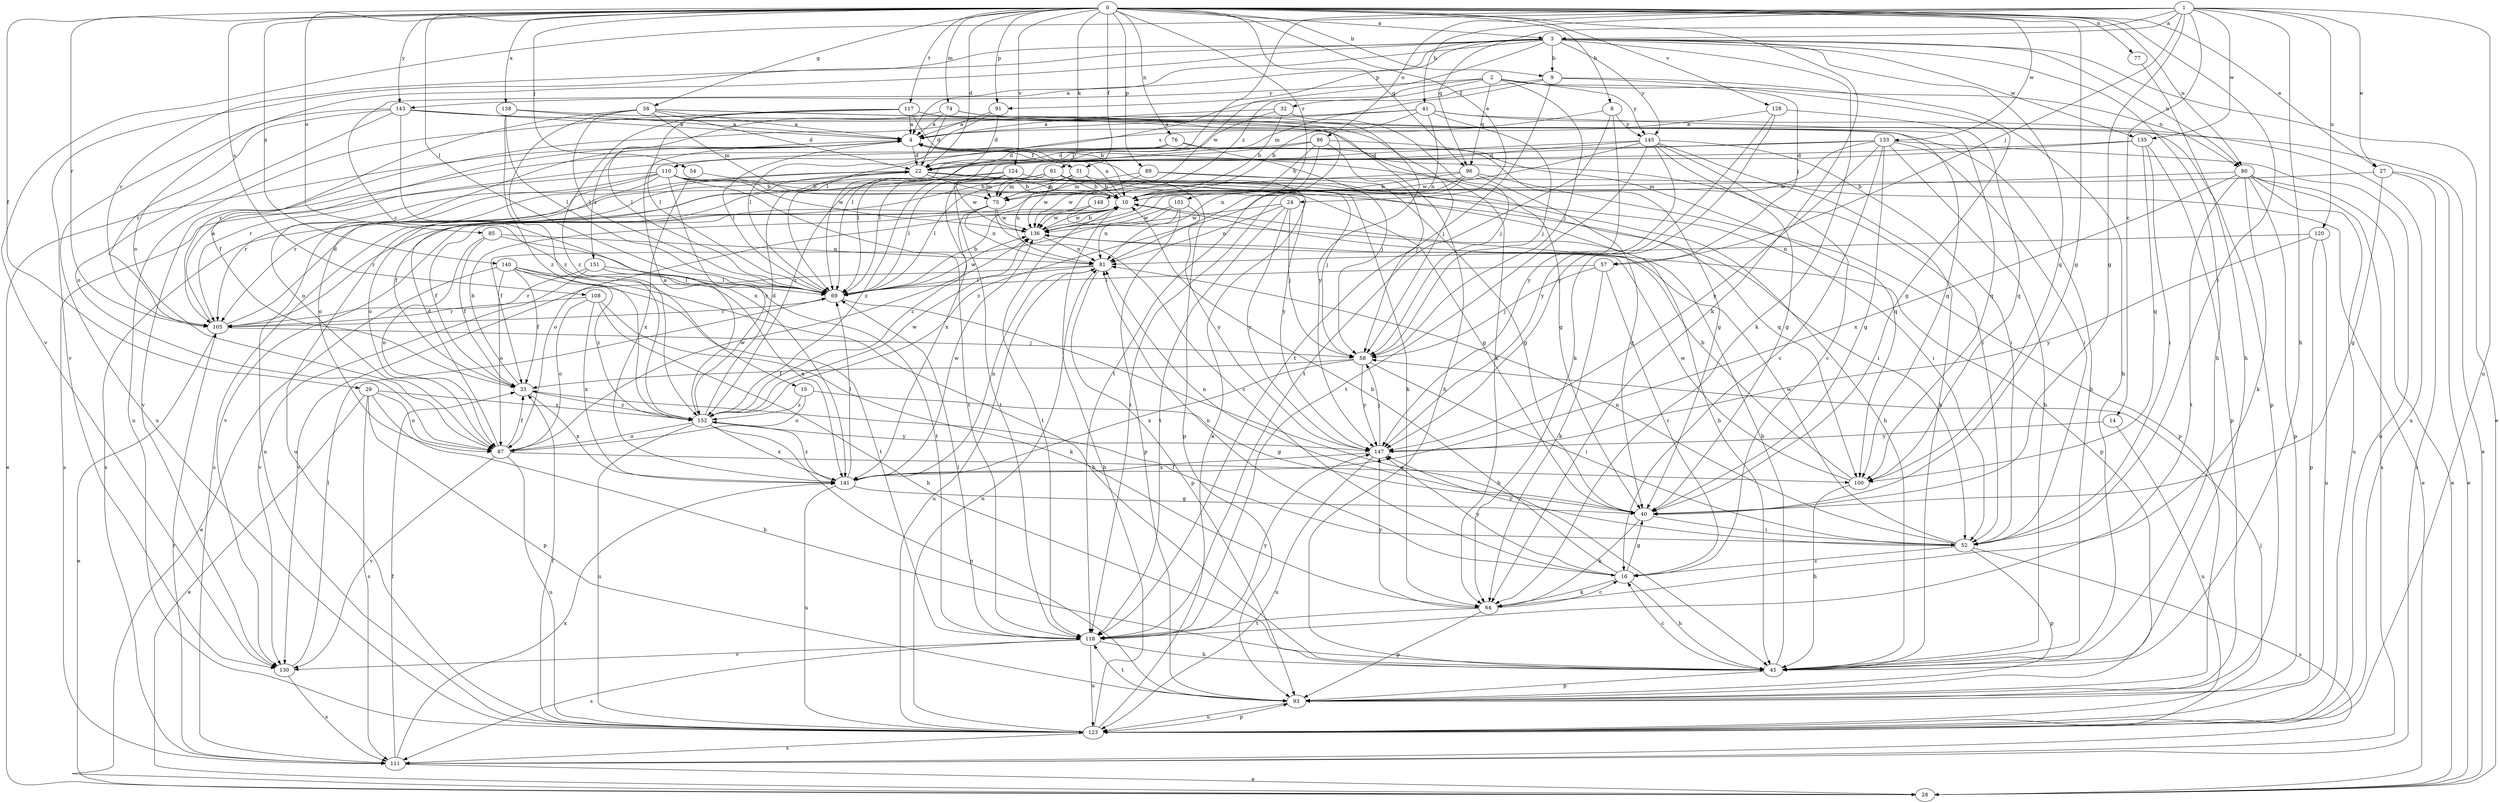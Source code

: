 strict digraph  {
0;
1;
2;
3;
4;
8;
9;
10;
14;
15;
16;
22;
24;
27;
28;
29;
31;
32;
33;
38;
40;
41;
45;
52;
54;
57;
58;
61;
64;
69;
74;
75;
76;
77;
80;
81;
85;
86;
87;
89;
91;
93;
96;
100;
101;
105;
108;
110;
111;
117;
118;
120;
123;
124;
128;
130;
133;
135;
136;
138;
140;
141;
143;
145;
147;
148;
151;
152;
0 -> 3  [label=a];
0 -> 8  [label=b];
0 -> 9  [label=b];
0 -> 22  [label=d];
0 -> 24  [label=e];
0 -> 27  [label=e];
0 -> 29  [label=f];
0 -> 31  [label=f];
0 -> 38  [label=g];
0 -> 40  [label=g];
0 -> 52  [label=i];
0 -> 54  [label=j];
0 -> 61  [label=k];
0 -> 64  [label=k];
0 -> 69  [label=l];
0 -> 74  [label=m];
0 -> 76  [label=n];
0 -> 77  [label=n];
0 -> 80  [label=n];
0 -> 85  [label=o];
0 -> 89  [label=p];
0 -> 91  [label=p];
0 -> 96  [label=q];
0 -> 101  [label=r];
0 -> 105  [label=r];
0 -> 108  [label=s];
0 -> 117  [label=t];
0 -> 124  [label=v];
0 -> 128  [label=v];
0 -> 133  [label=w];
0 -> 138  [label=x];
0 -> 140  [label=x];
0 -> 143  [label=y];
1 -> 3  [label=a];
1 -> 14  [label=c];
1 -> 27  [label=e];
1 -> 40  [label=g];
1 -> 41  [label=h];
1 -> 45  [label=h];
1 -> 57  [label=j];
1 -> 69  [label=l];
1 -> 86  [label=o];
1 -> 96  [label=q];
1 -> 120  [label=u];
1 -> 123  [label=u];
1 -> 130  [label=v];
1 -> 135  [label=w];
2 -> 57  [label=j];
2 -> 58  [label=j];
2 -> 69  [label=l];
2 -> 80  [label=n];
2 -> 96  [label=q];
2 -> 143  [label=y];
2 -> 145  [label=y];
2 -> 148  [label=z];
3 -> 4  [label=a];
3 -> 9  [label=b];
3 -> 15  [label=c];
3 -> 28  [label=e];
3 -> 45  [label=h];
3 -> 64  [label=k];
3 -> 80  [label=n];
3 -> 87  [label=o];
3 -> 91  [label=p];
3 -> 100  [label=q];
3 -> 105  [label=r];
3 -> 130  [label=v];
3 -> 135  [label=w];
3 -> 136  [label=w];
3 -> 145  [label=y];
4 -> 22  [label=d];
4 -> 28  [label=e];
4 -> 31  [label=f];
4 -> 40  [label=g];
4 -> 52  [label=i];
4 -> 69  [label=l];
4 -> 87  [label=o];
4 -> 151  [label=z];
8 -> 110  [label=s];
8 -> 118  [label=t];
8 -> 145  [label=y];
8 -> 147  [label=y];
9 -> 32  [label=f];
9 -> 40  [label=g];
9 -> 45  [label=h];
9 -> 75  [label=m];
9 -> 118  [label=t];
10 -> 4  [label=a];
10 -> 87  [label=o];
10 -> 118  [label=t];
10 -> 136  [label=w];
14 -> 123  [label=u];
14 -> 147  [label=y];
15 -> 40  [label=g];
15 -> 87  [label=o];
15 -> 152  [label=z];
16 -> 10  [label=b];
16 -> 40  [label=g];
16 -> 45  [label=h];
16 -> 64  [label=k];
16 -> 81  [label=n];
16 -> 147  [label=y];
22 -> 10  [label=b];
22 -> 52  [label=i];
22 -> 58  [label=j];
22 -> 64  [label=k];
22 -> 87  [label=o];
22 -> 105  [label=r];
22 -> 147  [label=y];
24 -> 58  [label=j];
24 -> 81  [label=n];
24 -> 118  [label=t];
24 -> 136  [label=w];
24 -> 147  [label=y];
27 -> 28  [label=e];
27 -> 40  [label=g];
27 -> 75  [label=m];
27 -> 111  [label=s];
29 -> 28  [label=e];
29 -> 45  [label=h];
29 -> 87  [label=o];
29 -> 93  [label=p];
29 -> 111  [label=s];
29 -> 152  [label=z];
31 -> 10  [label=b];
31 -> 45  [label=h];
31 -> 69  [label=l];
31 -> 75  [label=m];
31 -> 81  [label=n];
31 -> 111  [label=s];
32 -> 4  [label=a];
32 -> 10  [label=b];
32 -> 58  [label=j];
32 -> 69  [label=l];
33 -> 10  [label=b];
33 -> 141  [label=x];
33 -> 152  [label=z];
38 -> 4  [label=a];
38 -> 22  [label=d];
38 -> 33  [label=f];
38 -> 45  [label=h];
38 -> 69  [label=l];
38 -> 75  [label=m];
38 -> 100  [label=q];
38 -> 152  [label=z];
40 -> 52  [label=i];
40 -> 64  [label=k];
40 -> 81  [label=n];
41 -> 4  [label=a];
41 -> 10  [label=b];
41 -> 58  [label=j];
41 -> 81  [label=n];
41 -> 93  [label=p];
41 -> 105  [label=r];
41 -> 123  [label=u];
45 -> 10  [label=b];
45 -> 16  [label=c];
45 -> 93  [label=p];
52 -> 16  [label=c];
52 -> 33  [label=f];
52 -> 81  [label=n];
52 -> 93  [label=p];
52 -> 111  [label=s];
52 -> 136  [label=w];
52 -> 147  [label=y];
54 -> 10  [label=b];
54 -> 141  [label=x];
57 -> 16  [label=c];
57 -> 58  [label=j];
57 -> 64  [label=k];
57 -> 69  [label=l];
58 -> 33  [label=f];
58 -> 52  [label=i];
58 -> 141  [label=x];
58 -> 147  [label=y];
61 -> 10  [label=b];
61 -> 69  [label=l];
61 -> 75  [label=m];
61 -> 93  [label=p];
61 -> 100  [label=q];
61 -> 111  [label=s];
61 -> 136  [label=w];
61 -> 141  [label=x];
64 -> 16  [label=c];
64 -> 93  [label=p];
64 -> 118  [label=t];
64 -> 147  [label=y];
69 -> 10  [label=b];
69 -> 45  [label=h];
69 -> 105  [label=r];
69 -> 136  [label=w];
74 -> 4  [label=a];
74 -> 22  [label=d];
74 -> 69  [label=l];
74 -> 118  [label=t];
74 -> 147  [label=y];
75 -> 16  [label=c];
75 -> 81  [label=n];
75 -> 105  [label=r];
75 -> 136  [label=w];
75 -> 152  [label=z];
76 -> 22  [label=d];
76 -> 58  [label=j];
76 -> 100  [label=q];
76 -> 130  [label=v];
77 -> 45  [label=h];
80 -> 10  [label=b];
80 -> 28  [label=e];
80 -> 64  [label=k];
80 -> 93  [label=p];
80 -> 111  [label=s];
80 -> 118  [label=t];
80 -> 123  [label=u];
80 -> 141  [label=x];
81 -> 69  [label=l];
81 -> 93  [label=p];
81 -> 123  [label=u];
81 -> 130  [label=v];
85 -> 33  [label=f];
85 -> 81  [label=n];
85 -> 87  [label=o];
85 -> 118  [label=t];
86 -> 10  [label=b];
86 -> 22  [label=d];
86 -> 40  [label=g];
86 -> 58  [label=j];
86 -> 81  [label=n];
86 -> 152  [label=z];
87 -> 22  [label=d];
87 -> 33  [label=f];
87 -> 100  [label=q];
87 -> 123  [label=u];
87 -> 130  [label=v];
87 -> 136  [label=w];
89 -> 28  [label=e];
89 -> 40  [label=g];
89 -> 75  [label=m];
89 -> 136  [label=w];
91 -> 4  [label=a];
91 -> 22  [label=d];
91 -> 69  [label=l];
93 -> 118  [label=t];
93 -> 123  [label=u];
96 -> 10  [label=b];
96 -> 40  [label=g];
96 -> 93  [label=p];
96 -> 118  [label=t];
96 -> 130  [label=v];
96 -> 152  [label=z];
100 -> 10  [label=b];
100 -> 45  [label=h];
100 -> 136  [label=w];
101 -> 33  [label=f];
101 -> 81  [label=n];
101 -> 93  [label=p];
101 -> 136  [label=w];
101 -> 147  [label=y];
105 -> 4  [label=a];
105 -> 22  [label=d];
105 -> 28  [label=e];
105 -> 58  [label=j];
108 -> 45  [label=h];
108 -> 64  [label=k];
108 -> 87  [label=o];
108 -> 105  [label=r];
108 -> 141  [label=x];
110 -> 10  [label=b];
110 -> 40  [label=g];
110 -> 52  [label=i];
110 -> 87  [label=o];
110 -> 105  [label=r];
110 -> 111  [label=s];
110 -> 118  [label=t];
110 -> 123  [label=u];
110 -> 136  [label=w];
110 -> 152  [label=z];
111 -> 28  [label=e];
111 -> 33  [label=f];
111 -> 105  [label=r];
111 -> 141  [label=x];
117 -> 4  [label=a];
117 -> 10  [label=b];
117 -> 58  [label=j];
117 -> 69  [label=l];
117 -> 100  [label=q];
117 -> 123  [label=u];
117 -> 152  [label=z];
118 -> 45  [label=h];
118 -> 69  [label=l];
118 -> 111  [label=s];
118 -> 123  [label=u];
118 -> 130  [label=v];
118 -> 147  [label=y];
120 -> 81  [label=n];
120 -> 93  [label=p];
120 -> 123  [label=u];
120 -> 147  [label=y];
123 -> 4  [label=a];
123 -> 10  [label=b];
123 -> 33  [label=f];
123 -> 58  [label=j];
123 -> 81  [label=n];
123 -> 93  [label=p];
123 -> 111  [label=s];
124 -> 10  [label=b];
124 -> 33  [label=f];
124 -> 45  [label=h];
124 -> 75  [label=m];
124 -> 118  [label=t];
124 -> 123  [label=u];
124 -> 136  [label=w];
124 -> 152  [label=z];
128 -> 4  [label=a];
128 -> 64  [label=k];
128 -> 100  [label=q];
128 -> 147  [label=y];
130 -> 69  [label=l];
130 -> 111  [label=s];
133 -> 16  [label=c];
133 -> 22  [label=d];
133 -> 40  [label=g];
133 -> 45  [label=h];
133 -> 52  [label=i];
133 -> 105  [label=r];
133 -> 123  [label=u];
133 -> 136  [label=w];
133 -> 147  [label=y];
135 -> 22  [label=d];
135 -> 52  [label=i];
135 -> 69  [label=l];
135 -> 93  [label=p];
135 -> 100  [label=q];
136 -> 10  [label=b];
136 -> 81  [label=n];
138 -> 4  [label=a];
138 -> 64  [label=k];
138 -> 69  [label=l];
138 -> 152  [label=z];
140 -> 28  [label=e];
140 -> 33  [label=f];
140 -> 45  [label=h];
140 -> 69  [label=l];
140 -> 87  [label=o];
140 -> 118  [label=t];
140 -> 152  [label=z];
141 -> 40  [label=g];
141 -> 69  [label=l];
141 -> 81  [label=n];
141 -> 123  [label=u];
141 -> 136  [label=w];
141 -> 152  [label=z];
143 -> 4  [label=a];
143 -> 28  [label=e];
143 -> 45  [label=h];
143 -> 87  [label=o];
143 -> 105  [label=r];
143 -> 123  [label=u];
143 -> 141  [label=x];
145 -> 16  [label=c];
145 -> 22  [label=d];
145 -> 40  [label=g];
145 -> 45  [label=h];
145 -> 52  [label=i];
145 -> 69  [label=l];
145 -> 118  [label=t];
145 -> 136  [label=w];
145 -> 147  [label=y];
147 -> 58  [label=j];
147 -> 123  [label=u];
147 -> 141  [label=x];
148 -> 33  [label=f];
148 -> 93  [label=p];
148 -> 136  [label=w];
151 -> 69  [label=l];
151 -> 105  [label=r];
151 -> 130  [label=v];
151 -> 141  [label=x];
152 -> 4  [label=a];
152 -> 22  [label=d];
152 -> 87  [label=o];
152 -> 93  [label=p];
152 -> 123  [label=u];
152 -> 136  [label=w];
152 -> 141  [label=x];
152 -> 147  [label=y];
}
